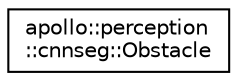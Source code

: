 digraph "Graphical Class Hierarchy"
{
  edge [fontname="Helvetica",fontsize="10",labelfontname="Helvetica",labelfontsize="10"];
  node [fontname="Helvetica",fontsize="10",shape=record];
  rankdir="LR";
  Node1 [label="apollo::perception\l::cnnseg::Obstacle",height=0.2,width=0.4,color="black", fillcolor="white", style="filled",URL="$structapollo_1_1perception_1_1cnnseg_1_1Obstacle.html"];
}
